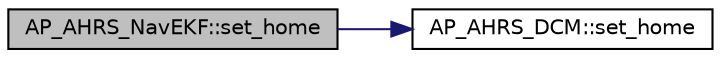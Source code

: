 digraph "AP_AHRS_NavEKF::set_home"
{
 // INTERACTIVE_SVG=YES
  edge [fontname="Helvetica",fontsize="10",labelfontname="Helvetica",labelfontsize="10"];
  node [fontname="Helvetica",fontsize="10",shape=record];
  rankdir="LR";
  Node1 [label="AP_AHRS_NavEKF::set_home",height=0.2,width=0.4,color="black", fillcolor="grey75", style="filled", fontcolor="black"];
  Node1 -> Node2 [color="midnightblue",fontsize="10",style="solid",fontname="Helvetica"];
  Node2 [label="AP_AHRS_DCM::set_home",height=0.2,width=0.4,color="black", fillcolor="white", style="filled",URL="$classAP__AHRS__DCM.html#a51e86e17351f8e3940c2b37861d8a266"];
}

